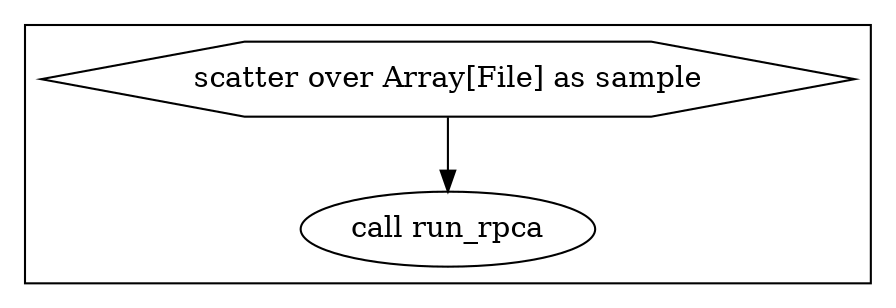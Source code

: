 digraph scatter_rpca {
  #rankdir=LR;
  compound=true;

  # Links
  SCATTER_0_VARIABLE_sample -> CALL_run_rpca

  # Nodes
  subgraph cluster_0 {
    style="filled,solid";
    fillcolor=white;
    CALL_run_rpca [label="call run_rpca"]
    SCATTER_0_VARIABLE_sample [shape="hexagon" label="scatter over Array[File] as sample"]
  }
}
